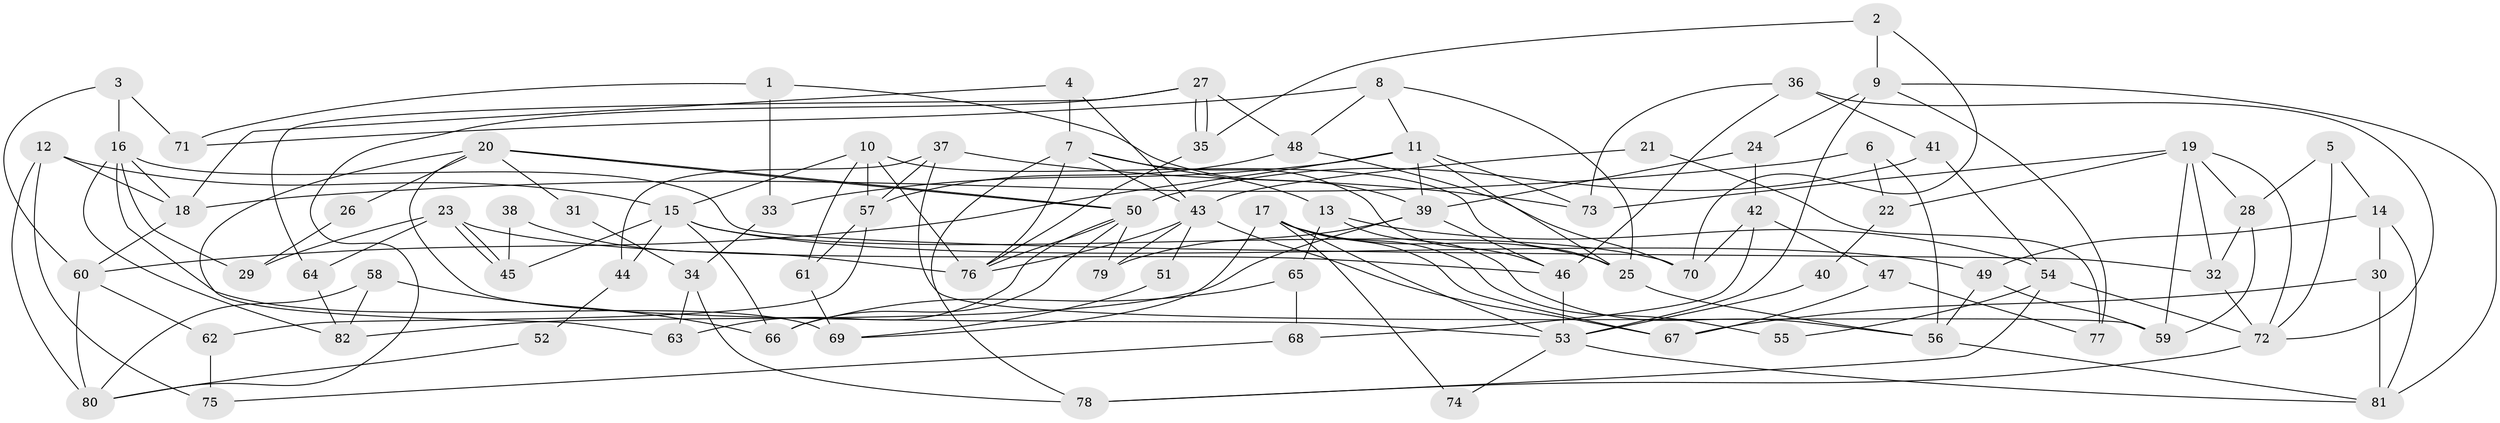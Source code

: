 // coarse degree distribution, {2: 0.16666666666666666, 5: 0.041666666666666664, 4: 0.25, 3: 0.2916666666666667, 7: 0.041666666666666664, 8: 0.08333333333333333, 6: 0.041666666666666664, 9: 0.041666666666666664, 14: 0.041666666666666664}
// Generated by graph-tools (version 1.1) at 2025/53/03/04/25 21:53:26]
// undirected, 82 vertices, 164 edges
graph export_dot {
graph [start="1"]
  node [color=gray90,style=filled];
  1;
  2;
  3;
  4;
  5;
  6;
  7;
  8;
  9;
  10;
  11;
  12;
  13;
  14;
  15;
  16;
  17;
  18;
  19;
  20;
  21;
  22;
  23;
  24;
  25;
  26;
  27;
  28;
  29;
  30;
  31;
  32;
  33;
  34;
  35;
  36;
  37;
  38;
  39;
  40;
  41;
  42;
  43;
  44;
  45;
  46;
  47;
  48;
  49;
  50;
  51;
  52;
  53;
  54;
  55;
  56;
  57;
  58;
  59;
  60;
  61;
  62;
  63;
  64;
  65;
  66;
  67;
  68;
  69;
  70;
  71;
  72;
  73;
  74;
  75;
  76;
  77;
  78;
  79;
  80;
  81;
  82;
  1 -- 39;
  1 -- 33;
  1 -- 71;
  2 -- 35;
  2 -- 9;
  2 -- 70;
  3 -- 16;
  3 -- 71;
  3 -- 60;
  4 -- 7;
  4 -- 18;
  4 -- 43;
  5 -- 28;
  5 -- 72;
  5 -- 14;
  6 -- 56;
  6 -- 18;
  6 -- 22;
  7 -- 13;
  7 -- 43;
  7 -- 46;
  7 -- 76;
  7 -- 78;
  8 -- 11;
  8 -- 25;
  8 -- 48;
  8 -- 71;
  9 -- 81;
  9 -- 53;
  9 -- 24;
  9 -- 77;
  10 -- 76;
  10 -- 61;
  10 -- 15;
  10 -- 25;
  10 -- 57;
  11 -- 39;
  11 -- 60;
  11 -- 25;
  11 -- 33;
  11 -- 73;
  12 -- 80;
  12 -- 15;
  12 -- 18;
  12 -- 75;
  13 -- 56;
  13 -- 54;
  13 -- 65;
  14 -- 49;
  14 -- 30;
  14 -- 81;
  15 -- 49;
  15 -- 44;
  15 -- 45;
  15 -- 66;
  15 -- 70;
  16 -- 82;
  16 -- 18;
  16 -- 29;
  16 -- 32;
  16 -- 69;
  17 -- 25;
  17 -- 53;
  17 -- 55;
  17 -- 67;
  17 -- 69;
  17 -- 74;
  18 -- 60;
  19 -- 32;
  19 -- 59;
  19 -- 22;
  19 -- 28;
  19 -- 72;
  19 -- 73;
  20 -- 50;
  20 -- 50;
  20 -- 53;
  20 -- 26;
  20 -- 31;
  20 -- 63;
  21 -- 77;
  21 -- 43;
  22 -- 40;
  23 -- 45;
  23 -- 45;
  23 -- 46;
  23 -- 29;
  23 -- 64;
  24 -- 39;
  24 -- 42;
  25 -- 56;
  26 -- 29;
  27 -- 48;
  27 -- 35;
  27 -- 35;
  27 -- 64;
  27 -- 80;
  28 -- 32;
  28 -- 59;
  30 -- 67;
  30 -- 81;
  31 -- 34;
  32 -- 72;
  33 -- 34;
  34 -- 63;
  34 -- 78;
  35 -- 76;
  36 -- 72;
  36 -- 73;
  36 -- 41;
  36 -- 46;
  37 -- 73;
  37 -- 57;
  37 -- 44;
  37 -- 59;
  38 -- 76;
  38 -- 45;
  39 -- 46;
  39 -- 79;
  39 -- 82;
  40 -- 53;
  41 -- 50;
  41 -- 54;
  42 -- 70;
  42 -- 47;
  42 -- 68;
  43 -- 76;
  43 -- 51;
  43 -- 67;
  43 -- 79;
  44 -- 52;
  46 -- 53;
  47 -- 67;
  47 -- 77;
  48 -- 70;
  48 -- 57;
  49 -- 56;
  49 -- 59;
  50 -- 66;
  50 -- 63;
  50 -- 76;
  50 -- 79;
  51 -- 69;
  52 -- 80;
  53 -- 81;
  53 -- 74;
  54 -- 78;
  54 -- 55;
  54 -- 72;
  56 -- 81;
  57 -- 61;
  57 -- 62;
  58 -- 82;
  58 -- 66;
  58 -- 80;
  60 -- 80;
  60 -- 62;
  61 -- 69;
  62 -- 75;
  64 -- 82;
  65 -- 68;
  65 -- 66;
  68 -- 75;
  72 -- 78;
}
